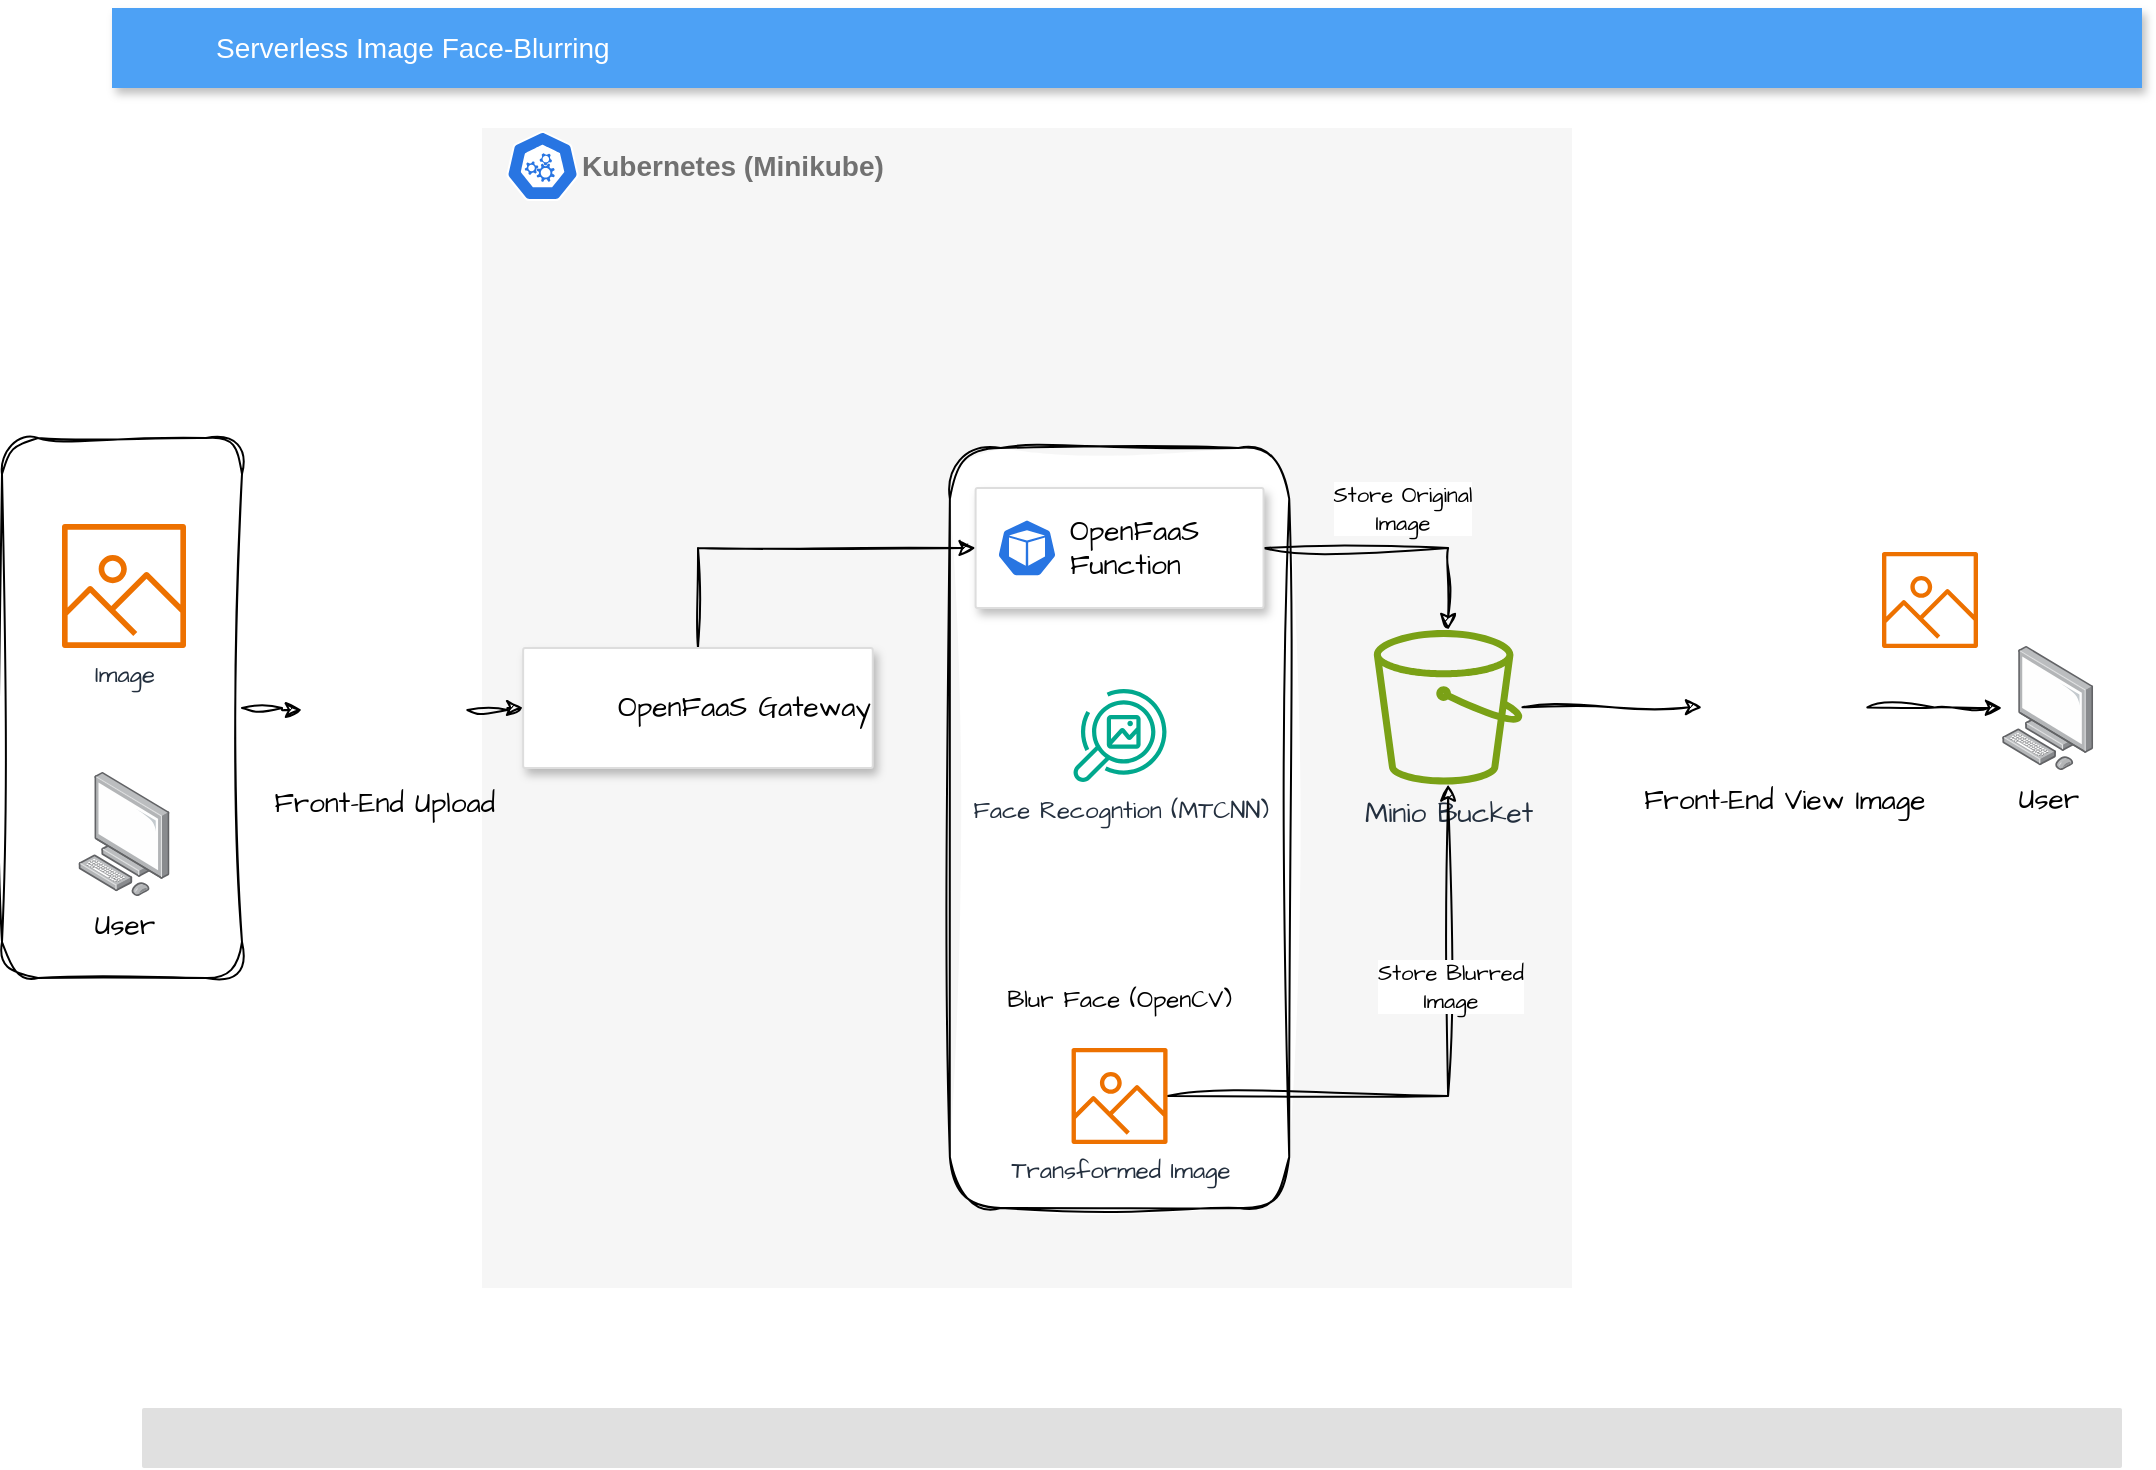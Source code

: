<mxfile version="22.0.3" type="device">
  <diagram id="f106602c-feb2-e66a-4537-3a34d633f6aa" name="Page-1">
    <mxGraphModel dx="2066" dy="1204" grid="1" gridSize="10" guides="1" tooltips="1" connect="1" arrows="1" fold="1" page="1" pageScale="1" pageWidth="1169" pageHeight="827" background="none" math="0" shadow="0">
      <root>
        <mxCell id="0" />
        <mxCell id="1" parent="0" />
        <mxCell id="yVHKIxeoa4QEueS1xGfr-45" style="edgeStyle=orthogonalEdgeStyle;rounded=0;sketch=1;hachureGap=4;jiggle=2;curveFitting=1;orthogonalLoop=1;jettySize=auto;html=1;fontFamily=Architects Daughter;fontSource=https%3A%2F%2Ffonts.googleapis.com%2Fcss%3Ffamily%3DArchitects%2BDaughter;fontSize=16;" parent="1" source="yVHKIxeoa4QEueS1xGfr-44" target="yVHKIxeoa4QEueS1xGfr-31" edge="1">
          <mxGeometry relative="1" as="geometry" />
        </mxCell>
        <mxCell id="yVHKIxeoa4QEueS1xGfr-44" value="" style="rounded=1;whiteSpace=wrap;html=1;sketch=1;hachureGap=4;jiggle=2;curveFitting=1;fontFamily=Architects Daughter;fontSource=https%3A%2F%2Ffonts.googleapis.com%2Fcss%3Ffamily%3DArchitects%2BDaughter;fontSize=14;" parent="1" vertex="1">
          <mxGeometry x="30" y="255" width="120" height="270" as="geometry" />
        </mxCell>
        <mxCell id="14" value="&lt;b&gt;Kubernetes (Minikube)&lt;/b&gt;" style="fillColor=#F6F6F6;strokeColor=none;shadow=0;gradientColor=none;fontSize=14;align=left;spacing=10;fontColor=#717171;9E9E9E;verticalAlign=top;spacingTop=-4;fontStyle=0;spacingLeft=40;html=1;" parent="1" vertex="1">
          <mxGeometry x="270" y="100" width="545" height="580" as="geometry" />
        </mxCell>
        <mxCell id="yVHKIxeoa4QEueS1xGfr-33" value="" style="rounded=1;whiteSpace=wrap;html=1;sketch=1;hachureGap=4;jiggle=2;curveFitting=1;fontFamily=Architects Daughter;fontSource=https%3A%2F%2Ffonts.googleapis.com%2Fcss%3Ffamily%3DArchitects%2BDaughter;fontSize=14;" parent="14" vertex="1">
          <mxGeometry x="233.94" y="160" width="169.67" height="380" as="geometry" />
        </mxCell>
        <mxCell id="yVHKIxeoa4QEueS1xGfr-58" style="edgeStyle=orthogonalEdgeStyle;rounded=0;sketch=1;hachureGap=4;jiggle=2;curveFitting=1;orthogonalLoop=1;jettySize=auto;html=1;fontFamily=Architects Daughter;fontSource=https%3A%2F%2Ffonts.googleapis.com%2Fcss%3Ffamily%3DArchitects%2BDaughter;fontSize=16;" parent="14" source="23" target="yVHKIxeoa4QEueS1xGfr-34" edge="1">
          <mxGeometry relative="1" as="geometry" />
        </mxCell>
        <mxCell id="yVHKIxeoa4QEueS1xGfr-59" value="Store Original &lt;br&gt;Image" style="edgeLabel;html=1;align=center;verticalAlign=middle;resizable=0;points=[];fontSize=11;fontFamily=Architects Daughter;labelBackgroundColor=default;" parent="yVHKIxeoa4QEueS1xGfr-58" vertex="1" connectable="0">
          <mxGeometry x="-0.067" y="-2" relative="1" as="geometry">
            <mxPoint x="7" y="-22" as="offset" />
          </mxGeometry>
        </mxCell>
        <mxCell id="23" value="" style="strokeColor=#dddddd;fillColor=#ffffff;shadow=1;strokeWidth=1;rounded=1;absoluteArcSize=1;arcSize=2;fontSize=14;fontColor=#808080;align=left;html=1;fontFamily=Architects Daughter;fontSource=https%3A%2F%2Ffonts.googleapis.com%2Fcss%3Ffamily%3DArchitects%2BDaughter;" parent="14" vertex="1">
          <mxGeometry x="246.802" y="180" width="143.962" height="60" as="geometry" />
        </mxCell>
        <mxCell id="yVHKIxeoa4QEueS1xGfr-27" value="" style="sketch=0;html=1;dashed=0;whitespace=wrap;fillColor=#2875E2;strokeColor=#ffffff;points=[[0.005,0.63,0],[0.1,0.2,0],[0.9,0.2,0],[0.5,0,0],[0.995,0.63,0],[0.72,0.99,0],[0.5,1,0],[0.28,0.99,0]];verticalLabelPosition=bottom;align=center;verticalAlign=top;shape=mxgraph.kubernetes.icon;prIcon=master;hachureGap=4;jiggle=2;curveFitting=1;fontFamily=Architects Daughter;fontSource=https%3A%2F%2Ffonts.googleapis.com%2Fcss%3Ffamily%3DArchitects%2BDaughter;fontSize=20;" parent="14" vertex="1">
          <mxGeometry x="12.111" width="36.333" height="38" as="geometry" />
        </mxCell>
        <mxCell id="yVHKIxeoa4QEueS1xGfr-39" style="edgeStyle=orthogonalEdgeStyle;rounded=0;sketch=1;hachureGap=4;jiggle=2;curveFitting=1;orthogonalLoop=1;jettySize=auto;html=1;fontFamily=Architects Daughter;fontSource=https%3A%2F%2Ffonts.googleapis.com%2Fcss%3Ffamily%3DArchitects%2BDaughter;fontSize=14;" parent="14" source="12" target="23" edge="1">
          <mxGeometry relative="1" as="geometry">
            <Array as="points">
              <mxPoint x="108" y="210" />
            </Array>
          </mxGeometry>
        </mxCell>
        <mxCell id="12" value="" style="strokeColor=#dddddd;fillColor=#ffffff;shadow=1;strokeWidth=1;rounded=1;absoluteArcSize=1;arcSize=2;fontSize=14;fontColor=#808080;align=left;html=1;fontFamily=Architects Daughter;fontSource=https%3A%2F%2Ffonts.googleapis.com%2Fcss%3Ffamily%3DArchitects%2BDaughter;" parent="14" vertex="1">
          <mxGeometry x="20.566" y="260" width="174.811" height="60" as="geometry" />
        </mxCell>
        <mxCell id="yVHKIxeoa4QEueS1xGfr-34" value="Minio Bucket" style="sketch=0;outlineConnect=0;fontColor=#232F3E;gradientColor=none;fillColor=#7AA116;strokeColor=none;dashed=0;verticalLabelPosition=bottom;verticalAlign=top;align=center;html=1;fontSize=14;fontStyle=0;aspect=fixed;pointerEvents=1;shape=mxgraph.aws4.bucket;hachureGap=4;jiggle=2;curveFitting=1;fontFamily=Architects Daughter;fontSource=https%3A%2F%2Ffonts.googleapis.com%2Fcss%3Ffamily%3DArchitects%2BDaughter;" parent="14" vertex="1">
          <mxGeometry x="445.91" y="251" width="74.318" height="77.291" as="geometry" />
        </mxCell>
        <mxCell id="yVHKIxeoa4QEueS1xGfr-35" value="Face Recogntion (MTCNN)" style="sketch=0;outlineConnect=0;fontColor=#232F3E;gradientColor=none;fillColor=#01A88D;strokeColor=none;dashed=0;verticalLabelPosition=bottom;verticalAlign=top;align=center;html=1;fontSize=12;fontStyle=0;aspect=fixed;pointerEvents=1;shape=mxgraph.aws4.rekognition_image;hachureGap=4;jiggle=2;curveFitting=1;fontFamily=Architects Daughter;fontSource=https%3A%2F%2Ffonts.googleapis.com%2Fcss%3Ffamily%3DArchitects%2BDaughter;" parent="14" vertex="1">
          <mxGeometry x="295.301" y="280" width="46.949" height="47.564" as="geometry" />
        </mxCell>
        <mxCell id="yVHKIxeoa4QEueS1xGfr-40" value="Blur Face (OpenCV)" style="shape=image;imageAspect=0;aspect=fixed;verticalLabelPosition=bottom;verticalAlign=top;sketch=1;hachureGap=4;jiggle=2;curveFitting=1;fontFamily=Architects Daughter;fontSource=https%3A%2F%2Ffonts.googleapis.com%2Fcss%3Ffamily%3DArchitects%2BDaughter;fontSize=12;image=https://cdn1.iconfinder.com/data/icons/photo-editor-2/64/08-_blur-_sharp-_image-_photo-_edit-512.png;" parent="14" vertex="1">
          <mxGeometry x="293.012" y="370" width="51.527" height="51.527" as="geometry" />
        </mxCell>
        <mxCell id="yVHKIxeoa4QEueS1xGfr-47" style="edgeStyle=orthogonalEdgeStyle;rounded=0;sketch=1;hachureGap=4;jiggle=2;curveFitting=1;orthogonalLoop=1;jettySize=auto;html=1;fontFamily=Architects Daughter;fontSource=https%3A%2F%2Ffonts.googleapis.com%2Fcss%3Ffamily%3DArchitects%2BDaughter;fontSize=16;" parent="14" source="yVHKIxeoa4QEueS1xGfr-46" target="yVHKIxeoa4QEueS1xGfr-34" edge="1">
          <mxGeometry relative="1" as="geometry" />
        </mxCell>
        <mxCell id="yVHKIxeoa4QEueS1xGfr-46" value="Transformed Image" style="sketch=0;outlineConnect=0;fontColor=#232F3E;gradientColor=none;fillColor=#ED7100;strokeColor=none;dashed=0;verticalLabelPosition=bottom;verticalAlign=top;align=center;html=1;fontSize=12;fontStyle=0;aspect=fixed;pointerEvents=1;shape=mxgraph.aws4.container_registry_image;hachureGap=4;jiggle=2;curveFitting=1;fontFamily=Architects Daughter;fontSource=https%3A%2F%2Ffonts.googleapis.com%2Fcss%3Ffamily%3DArchitects%2BDaughter;" parent="14" vertex="1">
          <mxGeometry x="294.78" y="460" width="48" height="48" as="geometry" />
        </mxCell>
        <mxCell id="yVHKIxeoa4QEueS1xGfr-60" value="Store Blurred&lt;br&gt;Image" style="edgeLabel;html=1;align=center;verticalAlign=middle;resizable=0;points=[];fontSize=11;fontFamily=Architects Daughter;labelBackgroundColor=default;" parent="14" vertex="1" connectable="0">
          <mxGeometry x="469.765" y="210" as="geometry">
            <mxPoint x="14" y="219" as="offset" />
          </mxGeometry>
        </mxCell>
        <mxCell id="P9axBIEpCY1G80u_wXwY-25" value="OpenFaaS Gateway" style="shape=image;imageAspect=0;aspect=fixed;verticalLabelPosition=middle;verticalAlign=middle;sketch=1;hachureGap=4;jiggle=2;curveFitting=1;fontFamily=Architects Daughter;fontSource=https%3A%2F%2Ffonts.googleapis.com%2Fcss%3Ffamily%3DArchitects%2BDaughter;fontSize=14;image=https://avatars.githubusercontent.com/u/27013154?s=200&amp;v=4;html=1;align=left;labelPosition=right;spacingRight=0;spacingLeft=1;" vertex="1" parent="14">
          <mxGeometry x="30" y="272.67" width="34.65" height="34.65" as="geometry" />
        </mxCell>
        <mxCell id="P9axBIEpCY1G80u_wXwY-26" value="OpenFaaS Function" style="sketch=0;html=1;dashed=0;whitespace=wrap;fillColor=#2875E2;strokeColor=#ffffff;points=[[0.005,0.63,0],[0.1,0.2,0],[0.9,0.2,0],[0.5,0,0],[0.995,0.63,0],[0.72,0.99,0],[0.5,1,0],[0.28,0.99,0]];verticalLabelPosition=middle;align=left;verticalAlign=middle;shape=mxgraph.kubernetes.icon;prIcon=pod;hachureGap=4;jiggle=2;curveFitting=1;fontFamily=Architects Daughter;fontSource=https%3A%2F%2Ffonts.googleapis.com%2Fcss%3Ffamily%3DArchitects%2BDaughter;fontSize=14;labelPosition=right;spacingLeft=4;whiteSpace=wrap;" vertex="1" parent="14">
          <mxGeometry x="257.5" y="193" width="30" height="34" as="geometry" />
        </mxCell>
        <mxCell id="2" value="Serverless Image Face-Blurring" style="fillColor=#4DA1F5;strokeColor=none;shadow=1;gradientColor=none;fontSize=14;align=left;spacingLeft=50;fontColor=#ffffff;html=1;" parent="1" vertex="1">
          <mxGeometry x="85" y="40" width="1015" height="40" as="geometry" />
        </mxCell>
        <mxCell id="16" value="" style="rounded=1;absoluteArcSize=1;arcSize=2;html=1;strokeColor=none;gradientColor=none;shadow=0;dashed=0;strokeColor=none;fontSize=12;fontColor=#9E9E9E;align=center;verticalAlign=top;spacing=10;spacingTop=-4;fillColor=#E0E0E0;" parent="1" vertex="1">
          <mxGeometry x="100" y="740" width="990" height="30" as="geometry" />
        </mxCell>
        <mxCell id="yVHKIxeoa4QEueS1xGfr-38" style="edgeStyle=orthogonalEdgeStyle;rounded=0;sketch=1;hachureGap=4;jiggle=2;curveFitting=1;orthogonalLoop=1;jettySize=auto;html=1;fontFamily=Architects Daughter;fontSource=https%3A%2F%2Ffonts.googleapis.com%2Fcss%3Ffamily%3DArchitects%2BDaughter;fontSize=14;" parent="1" source="yVHKIxeoa4QEueS1xGfr-31" target="12" edge="1">
          <mxGeometry relative="1" as="geometry" />
        </mxCell>
        <mxCell id="yVHKIxeoa4QEueS1xGfr-31" value="Front-End Upload" style="shape=image;imageAspect=0;aspect=fixed;verticalLabelPosition=bottom;verticalAlign=top;sketch=1;hachureGap=4;jiggle=2;curveFitting=1;fontFamily=Architects Daughter;fontSource=https%3A%2F%2Ffonts.googleapis.com%2Fcss%3Ffamily%3DArchitects%2BDaughter;fontSize=14;image=https://giulianopertile.com/uploads/post/review-of-flask-from-a-django-developer/flask-logo-version-2.png;" parent="1" vertex="1">
          <mxGeometry x="180" y="360" width="82.67" height="62" as="geometry" />
        </mxCell>
        <mxCell id="yVHKIxeoa4QEueS1xGfr-41" value="User" style="image;points=[];aspect=fixed;html=1;align=center;shadow=0;dashed=0;image=img/lib/allied_telesis/computer_and_terminals/Personal_Computer.svg;sketch=1;hachureGap=4;jiggle=2;curveFitting=1;fontFamily=Architects Daughter;fontSource=https%3A%2F%2Ffonts.googleapis.com%2Fcss%3Ffamily%3DArchitects%2BDaughter;fontSize=14;" parent="1" vertex="1">
          <mxGeometry x="68.13" y="422" width="45.75" height="62" as="geometry" />
        </mxCell>
        <mxCell id="yVHKIxeoa4QEueS1xGfr-42" value="Image" style="sketch=0;outlineConnect=0;fontColor=#232F3E;gradientColor=none;fillColor=#ED7100;strokeColor=none;dashed=0;verticalLabelPosition=bottom;verticalAlign=top;align=center;html=1;fontSize=12;fontStyle=0;aspect=fixed;pointerEvents=1;shape=mxgraph.aws4.container_registry_image;hachureGap=4;jiggle=2;curveFitting=1;fontFamily=Architects Daughter;fontSource=https%3A%2F%2Ffonts.googleapis.com%2Fcss%3Ffamily%3DArchitects%2BDaughter;" parent="1" vertex="1">
          <mxGeometry x="60" y="298" width="62" height="62" as="geometry" />
        </mxCell>
        <mxCell id="yVHKIxeoa4QEueS1xGfr-51" value="User" style="image;points=[];aspect=fixed;html=1;align=center;shadow=0;dashed=0;image=img/lib/allied_telesis/computer_and_terminals/Personal_Computer.svg;sketch=1;hachureGap=4;jiggle=2;curveFitting=1;fontFamily=Architects Daughter;fontSource=https%3A%2F%2Ffonts.googleapis.com%2Fcss%3Ffamily%3DArchitects%2BDaughter;fontSize=14;" parent="1" vertex="1">
          <mxGeometry x="1030" y="359" width="45.75" height="62" as="geometry" />
        </mxCell>
        <mxCell id="yVHKIxeoa4QEueS1xGfr-57" style="edgeStyle=orthogonalEdgeStyle;rounded=0;sketch=1;hachureGap=4;jiggle=2;curveFitting=1;orthogonalLoop=1;jettySize=auto;html=1;fontFamily=Architects Daughter;fontSource=https%3A%2F%2Ffonts.googleapis.com%2Fcss%3Ffamily%3DArchitects%2BDaughter;fontSize=16;" parent="1" source="yVHKIxeoa4QEueS1xGfr-55" target="yVHKIxeoa4QEueS1xGfr-51" edge="1">
          <mxGeometry relative="1" as="geometry" />
        </mxCell>
        <mxCell id="yVHKIxeoa4QEueS1xGfr-55" value="Front-End View Image" style="shape=image;imageAspect=0;aspect=fixed;verticalLabelPosition=bottom;verticalAlign=top;sketch=1;hachureGap=4;jiggle=2;curveFitting=1;fontFamily=Architects Daughter;fontSource=https%3A%2F%2Ffonts.googleapis.com%2Fcss%3Ffamily%3DArchitects%2BDaughter;fontSize=14;image=https://giulianopertile.com/uploads/post/review-of-flask-from-a-django-developer/flask-logo-version-2.png;" parent="1" vertex="1">
          <mxGeometry x="880" y="358.65" width="82.67" height="62" as="geometry" />
        </mxCell>
        <mxCell id="yVHKIxeoa4QEueS1xGfr-56" style="edgeStyle=orthogonalEdgeStyle;rounded=0;sketch=1;hachureGap=4;jiggle=2;curveFitting=1;orthogonalLoop=1;jettySize=auto;html=1;entryX=0;entryY=0.5;entryDx=0;entryDy=0;fontFamily=Architects Daughter;fontSource=https%3A%2F%2Ffonts.googleapis.com%2Fcss%3Ffamily%3DArchitects%2BDaughter;fontSize=16;" parent="1" source="yVHKIxeoa4QEueS1xGfr-34" target="yVHKIxeoa4QEueS1xGfr-55" edge="1">
          <mxGeometry relative="1" as="geometry" />
        </mxCell>
        <mxCell id="P9axBIEpCY1G80u_wXwY-27" value="" style="sketch=0;outlineConnect=0;fontColor=#232F3E;gradientColor=none;fillColor=#ED7100;strokeColor=none;dashed=0;verticalLabelPosition=bottom;verticalAlign=top;align=center;html=1;fontSize=12;fontStyle=0;aspect=fixed;pointerEvents=1;shape=mxgraph.aws4.container_registry_image;hachureGap=4;jiggle=2;curveFitting=1;fontFamily=Architects Daughter;fontSource=https%3A%2F%2Ffonts.googleapis.com%2Fcss%3Ffamily%3DArchitects%2BDaughter;" vertex="1" parent="1">
          <mxGeometry x="970" y="312" width="48" height="48" as="geometry" />
        </mxCell>
      </root>
    </mxGraphModel>
  </diagram>
</mxfile>
